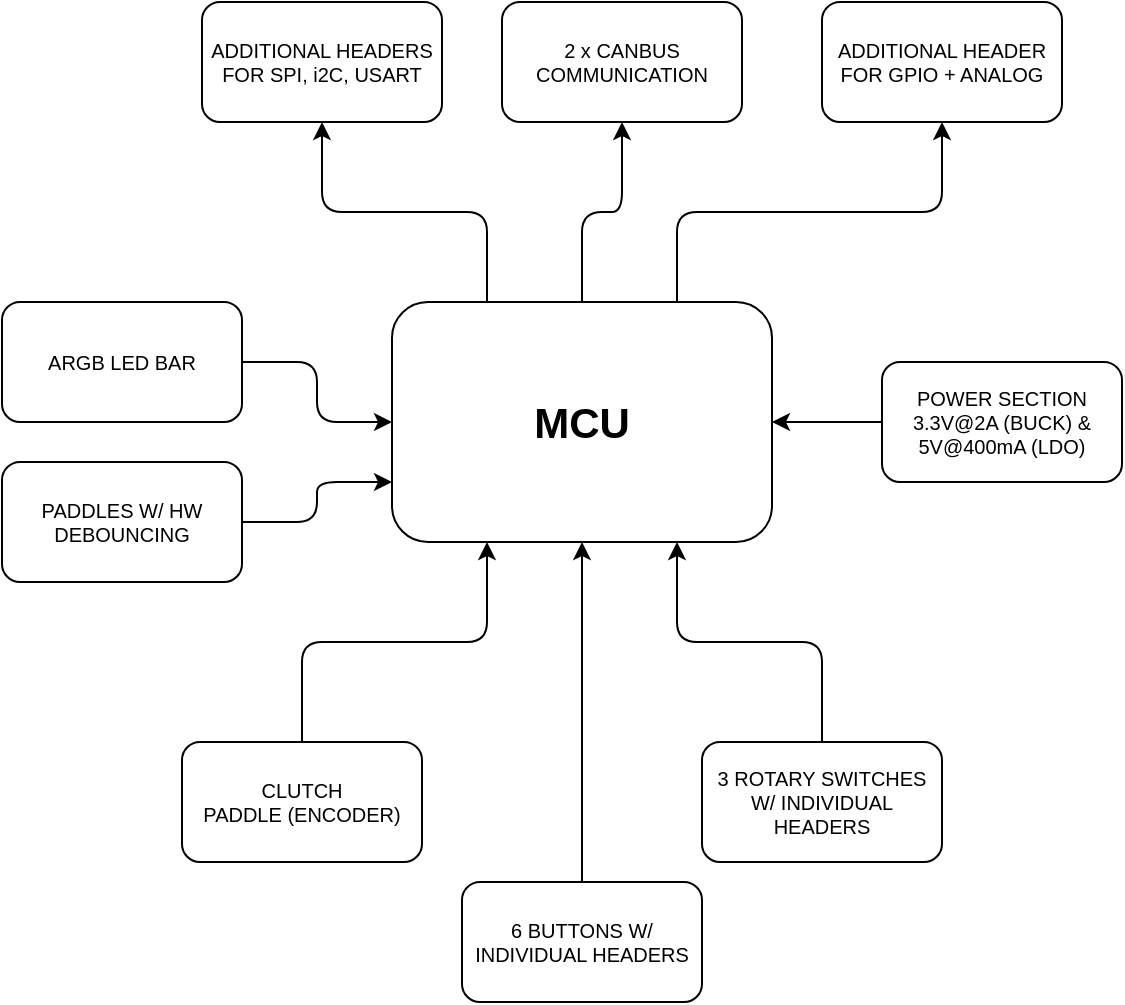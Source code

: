 <mxfile>
    <diagram id="N0b1A4fZgwLS7WEVc-k4" name="Strona-1">
        <mxGraphModel dx="1386" dy="776" grid="1" gridSize="10" guides="1" tooltips="1" connect="1" arrows="1" fold="1" page="1" pageScale="1" pageWidth="1600" pageHeight="900" math="0" shadow="0">
            <root>
                <mxCell id="0"/>
                <mxCell id="1" parent="0"/>
                <mxCell id="24" style="edgeStyle=orthogonalEdgeStyle;html=1;entryX=0.5;entryY=1;entryDx=0;entryDy=0;fontSize=10;startArrow=none;startFill=0;endArrow=classic;endFill=1;" edge="1" parent="1" source="2" target="23">
                    <mxGeometry relative="1" as="geometry"/>
                </mxCell>
                <mxCell id="27" style="edgeStyle=orthogonalEdgeStyle;html=1;exitX=0.75;exitY=0;exitDx=0;exitDy=0;entryX=0.5;entryY=1;entryDx=0;entryDy=0;fontSize=10;startArrow=none;startFill=0;endArrow=classic;endFill=1;" edge="1" parent="1" source="2" target="26">
                    <mxGeometry relative="1" as="geometry"/>
                </mxCell>
                <mxCell id="2" value="&lt;font size=&quot;1&quot; style=&quot;&quot;&gt;&lt;b style=&quot;font-size: 21px;&quot;&gt;MCU&lt;/b&gt;&lt;/font&gt;" style="rounded=1;whiteSpace=wrap;html=1;" vertex="1" parent="1">
                    <mxGeometry x="705" y="380" width="190" height="120" as="geometry"/>
                </mxCell>
                <mxCell id="22" style="edgeStyle=orthogonalEdgeStyle;html=1;entryX=0;entryY=0.75;entryDx=0;entryDy=0;fontSize=10;startArrow=none;startFill=0;endArrow=classic;endFill=1;" edge="1" parent="1" source="5" target="2">
                    <mxGeometry relative="1" as="geometry"/>
                </mxCell>
                <mxCell id="5" value="PADDLES W/ HW DEBOUNCING" style="rounded=1;whiteSpace=wrap;html=1;fontSize=10;" vertex="1" parent="1">
                    <mxGeometry x="510" y="460" width="120" height="60" as="geometry"/>
                </mxCell>
                <mxCell id="8" style="edgeStyle=orthogonalEdgeStyle;html=1;entryX=0.25;entryY=1;entryDx=0;entryDy=0;fontSize=10;" edge="1" parent="1" source="7" target="2">
                    <mxGeometry relative="1" as="geometry"/>
                </mxCell>
                <mxCell id="7" value="CLUTCH&lt;br&gt;PADDLE (ENCODER)" style="rounded=1;whiteSpace=wrap;html=1;fontSize=10;" vertex="1" parent="1">
                    <mxGeometry x="600" y="600" width="120" height="60" as="geometry"/>
                </mxCell>
                <mxCell id="10" style="edgeStyle=orthogonalEdgeStyle;html=1;entryX=0.5;entryY=1;entryDx=0;entryDy=0;fontSize=10;" edge="1" parent="1" source="9" target="2">
                    <mxGeometry relative="1" as="geometry"/>
                </mxCell>
                <mxCell id="9" value="6 BUTTONS W/ INDIVIDUAL HEADERS" style="rounded=1;whiteSpace=wrap;html=1;fontSize=10;" vertex="1" parent="1">
                    <mxGeometry x="740" y="670" width="120" height="60" as="geometry"/>
                </mxCell>
                <mxCell id="12" style="edgeStyle=orthogonalEdgeStyle;html=1;entryX=0.75;entryY=1;entryDx=0;entryDy=0;fontSize=10;" edge="1" parent="1" source="11" target="2">
                    <mxGeometry relative="1" as="geometry"/>
                </mxCell>
                <mxCell id="11" value="3 ROTARY SWITCHES W/ INDIVIDUAL HEADERS" style="rounded=1;whiteSpace=wrap;html=1;fontSize=10;" vertex="1" parent="1">
                    <mxGeometry x="860" y="600" width="120" height="60" as="geometry"/>
                </mxCell>
                <mxCell id="14" style="edgeStyle=orthogonalEdgeStyle;html=1;fontSize=10;" edge="1" parent="1" source="13" target="2">
                    <mxGeometry relative="1" as="geometry"/>
                </mxCell>
                <mxCell id="13" value="POWER SECTION 3.3V@2A (BUCK) &amp;amp; 5V@400mA (LDO)" style="rounded=1;whiteSpace=wrap;html=1;fontSize=10;" vertex="1" parent="1">
                    <mxGeometry x="950" y="410" width="120" height="60" as="geometry"/>
                </mxCell>
                <mxCell id="17" style="edgeStyle=orthogonalEdgeStyle;html=1;fontSize=10;" edge="1" parent="1" source="16" target="2">
                    <mxGeometry relative="1" as="geometry"/>
                </mxCell>
                <mxCell id="16" value="ARGB LED BAR" style="rounded=1;whiteSpace=wrap;html=1;fontSize=10;" vertex="1" parent="1">
                    <mxGeometry x="510" y="380" width="120" height="60" as="geometry"/>
                </mxCell>
                <mxCell id="21" style="edgeStyle=orthogonalEdgeStyle;html=1;entryX=0.25;entryY=0;entryDx=0;entryDy=0;fontSize=10;startArrow=classic;startFill=1;endArrow=none;endFill=0;" edge="1" parent="1" source="20" target="2">
                    <mxGeometry relative="1" as="geometry"/>
                </mxCell>
                <mxCell id="20" value="ADDITIONAL HEADERS FOR SPI, i2C, USART" style="rounded=1;whiteSpace=wrap;html=1;fontSize=10;" vertex="1" parent="1">
                    <mxGeometry x="610" y="230" width="120" height="60" as="geometry"/>
                </mxCell>
                <mxCell id="23" value="2 x CANBUS COMMUNICATION" style="rounded=1;whiteSpace=wrap;html=1;fontSize=10;" vertex="1" parent="1">
                    <mxGeometry x="760" y="230" width="120" height="60" as="geometry"/>
                </mxCell>
                <mxCell id="26" value="ADDITIONAL HEADER FOR GPIO + ANALOG" style="rounded=1;whiteSpace=wrap;html=1;fontSize=10;" vertex="1" parent="1">
                    <mxGeometry x="920" y="230" width="120" height="60" as="geometry"/>
                </mxCell>
            </root>
        </mxGraphModel>
    </diagram>
</mxfile>